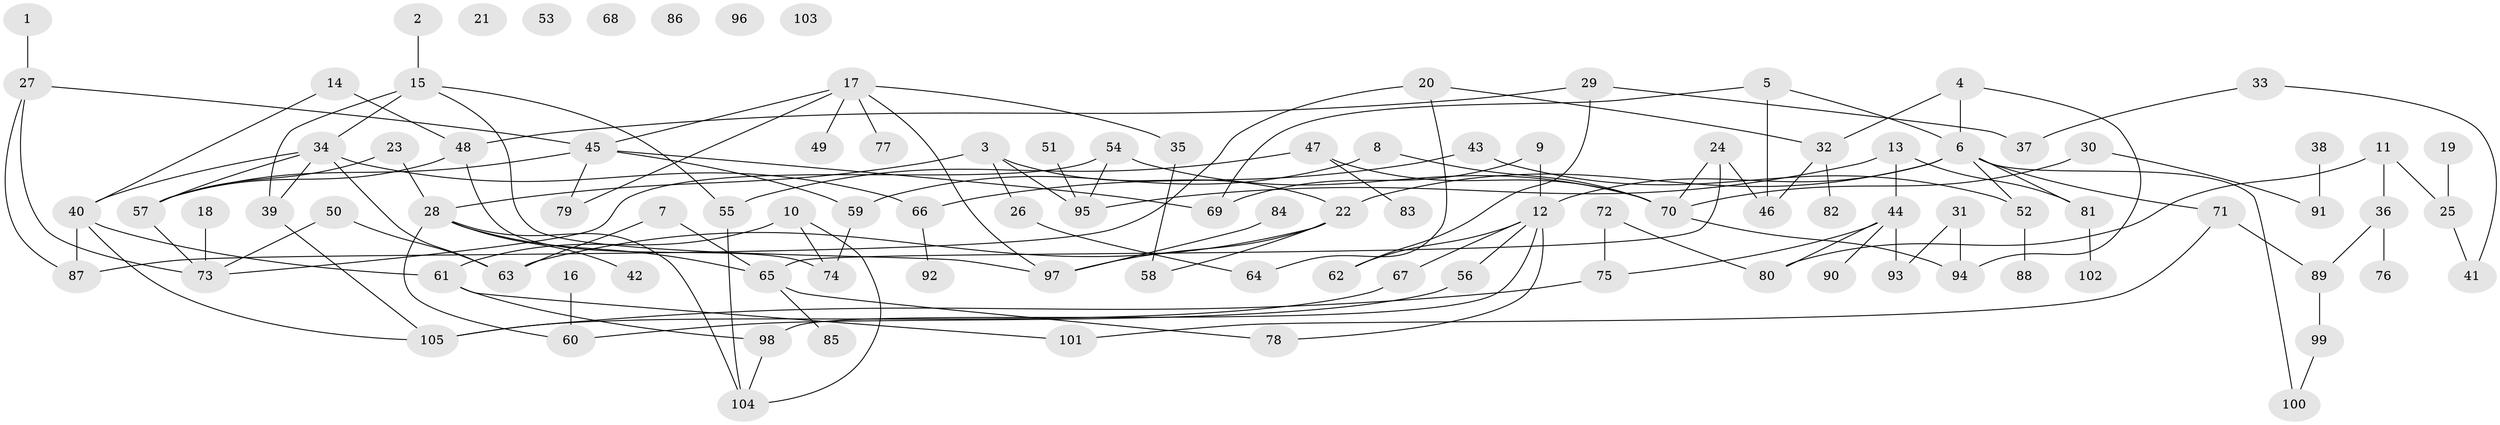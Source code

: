 // coarse degree distribution, {3: 0.22857142857142856, 1: 0.14285714285714285, 4: 0.1, 9: 0.014285714285714285, 2: 0.21428571428571427, 7: 0.04285714285714286, 6: 0.02857142857142857, 0: 0.08571428571428572, 5: 0.14285714285714285}
// Generated by graph-tools (version 1.1) at 2025/23/03/03/25 07:23:27]
// undirected, 105 vertices, 140 edges
graph export_dot {
graph [start="1"]
  node [color=gray90,style=filled];
  1;
  2;
  3;
  4;
  5;
  6;
  7;
  8;
  9;
  10;
  11;
  12;
  13;
  14;
  15;
  16;
  17;
  18;
  19;
  20;
  21;
  22;
  23;
  24;
  25;
  26;
  27;
  28;
  29;
  30;
  31;
  32;
  33;
  34;
  35;
  36;
  37;
  38;
  39;
  40;
  41;
  42;
  43;
  44;
  45;
  46;
  47;
  48;
  49;
  50;
  51;
  52;
  53;
  54;
  55;
  56;
  57;
  58;
  59;
  60;
  61;
  62;
  63;
  64;
  65;
  66;
  67;
  68;
  69;
  70;
  71;
  72;
  73;
  74;
  75;
  76;
  77;
  78;
  79;
  80;
  81;
  82;
  83;
  84;
  85;
  86;
  87;
  88;
  89;
  90;
  91;
  92;
  93;
  94;
  95;
  96;
  97;
  98;
  99;
  100;
  101;
  102;
  103;
  104;
  105;
  1 -- 27;
  2 -- 15;
  3 -- 22;
  3 -- 26;
  3 -- 28;
  3 -- 95;
  4 -- 6;
  4 -- 32;
  4 -- 94;
  5 -- 6;
  5 -- 46;
  5 -- 69;
  6 -- 12;
  6 -- 22;
  6 -- 52;
  6 -- 71;
  6 -- 81;
  6 -- 100;
  7 -- 63;
  7 -- 65;
  8 -- 59;
  8 -- 70;
  9 -- 12;
  9 -- 69;
  10 -- 61;
  10 -- 74;
  10 -- 104;
  11 -- 25;
  11 -- 36;
  11 -- 80;
  12 -- 56;
  12 -- 62;
  12 -- 67;
  12 -- 78;
  12 -- 98;
  13 -- 44;
  13 -- 81;
  13 -- 95;
  14 -- 40;
  14 -- 48;
  15 -- 34;
  15 -- 39;
  15 -- 55;
  15 -- 97;
  16 -- 60;
  17 -- 35;
  17 -- 45;
  17 -- 49;
  17 -- 77;
  17 -- 79;
  17 -- 97;
  18 -- 73;
  19 -- 25;
  20 -- 32;
  20 -- 64;
  20 -- 87;
  22 -- 58;
  22 -- 63;
  22 -- 97;
  23 -- 28;
  23 -- 57;
  24 -- 46;
  24 -- 65;
  24 -- 70;
  25 -- 41;
  26 -- 64;
  27 -- 45;
  27 -- 73;
  27 -- 87;
  28 -- 42;
  28 -- 60;
  28 -- 65;
  28 -- 104;
  29 -- 37;
  29 -- 48;
  29 -- 62;
  30 -- 70;
  30 -- 91;
  31 -- 93;
  31 -- 94;
  32 -- 46;
  32 -- 82;
  33 -- 37;
  33 -- 41;
  34 -- 39;
  34 -- 40;
  34 -- 57;
  34 -- 63;
  34 -- 66;
  35 -- 58;
  36 -- 76;
  36 -- 89;
  38 -- 91;
  39 -- 105;
  40 -- 61;
  40 -- 87;
  40 -- 105;
  43 -- 52;
  43 -- 66;
  44 -- 75;
  44 -- 80;
  44 -- 90;
  44 -- 93;
  45 -- 57;
  45 -- 59;
  45 -- 69;
  45 -- 79;
  47 -- 55;
  47 -- 70;
  47 -- 83;
  48 -- 57;
  48 -- 74;
  50 -- 63;
  50 -- 73;
  51 -- 95;
  52 -- 88;
  54 -- 70;
  54 -- 73;
  54 -- 95;
  55 -- 104;
  56 -- 60;
  57 -- 73;
  59 -- 74;
  61 -- 98;
  61 -- 101;
  65 -- 78;
  65 -- 85;
  66 -- 92;
  67 -- 105;
  70 -- 94;
  71 -- 89;
  71 -- 101;
  72 -- 75;
  72 -- 80;
  75 -- 105;
  81 -- 102;
  84 -- 97;
  89 -- 99;
  98 -- 104;
  99 -- 100;
}
